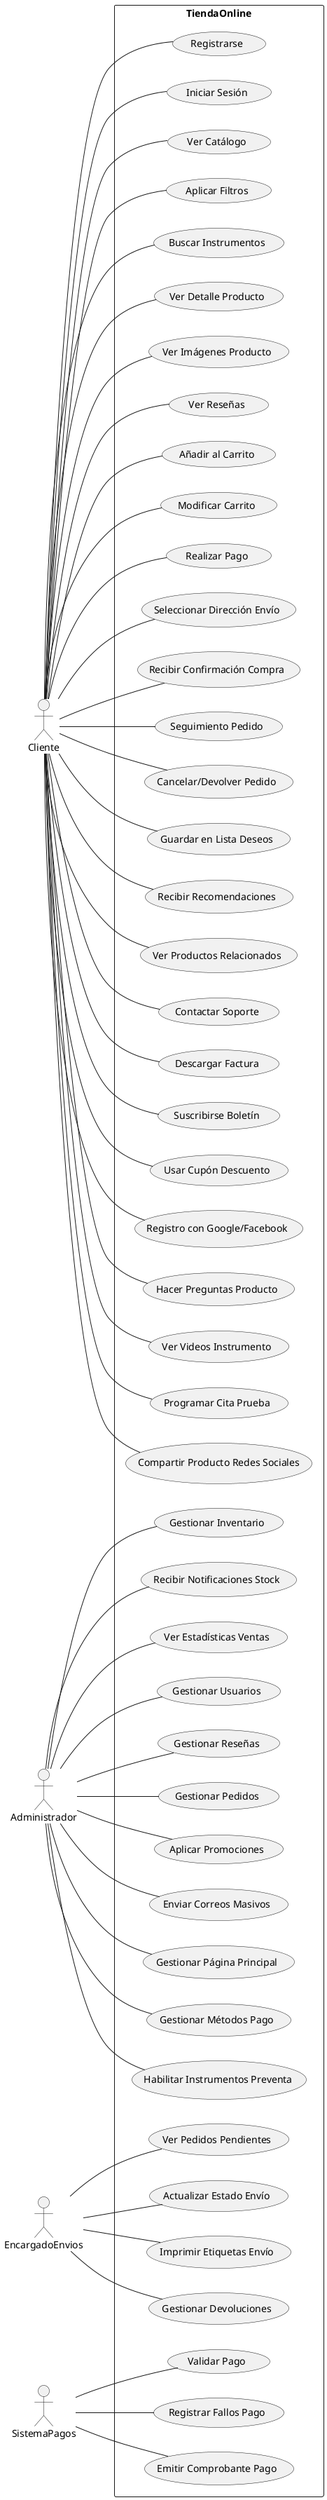 ' Title: Diagrama de Casos de Uso para una Tienda Online de Instrumentos Musicales

@startuml
left to right direction

actor Cliente
actor Administrador
actor EncargadoEnvios
actor SistemaPagos

rectangle TiendaOnline {

    Cliente -- (Registrarse)
    Cliente -- (Iniciar Sesión)
    Cliente -- (Ver Catálogo)
    Cliente -- (Aplicar Filtros)
    Cliente -- (Buscar Instrumentos)
    Cliente -- (Ver Detalle Producto)
    Cliente -- (Ver Imágenes Producto)
    Cliente -- (Ver Reseñas)
    Cliente -- (Añadir al Carrito)
    Cliente -- (Modificar Carrito)
    Cliente -- (Realizar Pago)
    Cliente -- (Seleccionar Dirección Envío)
    Cliente -- (Recibir Confirmación Compra)
    Cliente -- (Seguimiento Pedido)
    Cliente -- (Cancelar/Devolver Pedido)
    Cliente -- (Guardar en Lista Deseos)
    Cliente -- (Recibir Recomendaciones)
    Cliente -- (Ver Productos Relacionados)
    Cliente -- (Contactar Soporte)
    Cliente -- (Descargar Factura)
    Cliente -- (Suscribirse Boletín)
    Cliente -- (Usar Cupón Descuento)
    Cliente -- (Registro con Google/Facebook)
    Cliente -- (Hacer Preguntas Producto)
    Cliente -- (Ver Videos Instrumento)
    Cliente -- (Programar Cita Prueba)
    Cliente -- (Compartir Producto Redes Sociales)


    Administrador -- (Gestionar Inventario)
    Administrador -- (Recibir Notificaciones Stock)
    Administrador -- (Ver Estadísticas Ventas)
    Administrador -- (Gestionar Usuarios)
    Administrador -- (Gestionar Reseñas)
    Administrador -- (Gestionar Pedidos)
    Administrador -- (Aplicar Promociones)
    Administrador -- (Enviar Correos Masivos)
    Administrador -- (Gestionar Página Principal)
    Administrador -- (Gestionar Métodos Pago)
    Administrador -- (Habilitar Instrumentos Preventa)

    EncargadoEnvios -- (Ver Pedidos Pendientes)
    EncargadoEnvios -- (Actualizar Estado Envío)
    EncargadoEnvios -- (Imprimir Etiquetas Envío)
    EncargadoEnvios -- (Gestionar Devoluciones)

    SistemaPagos -- (Validar Pago)
    SistemaPagos -- (Registrar Fallos Pago)
    SistemaPagos -- (Emitir Comprobante Pago)
}

@enduml